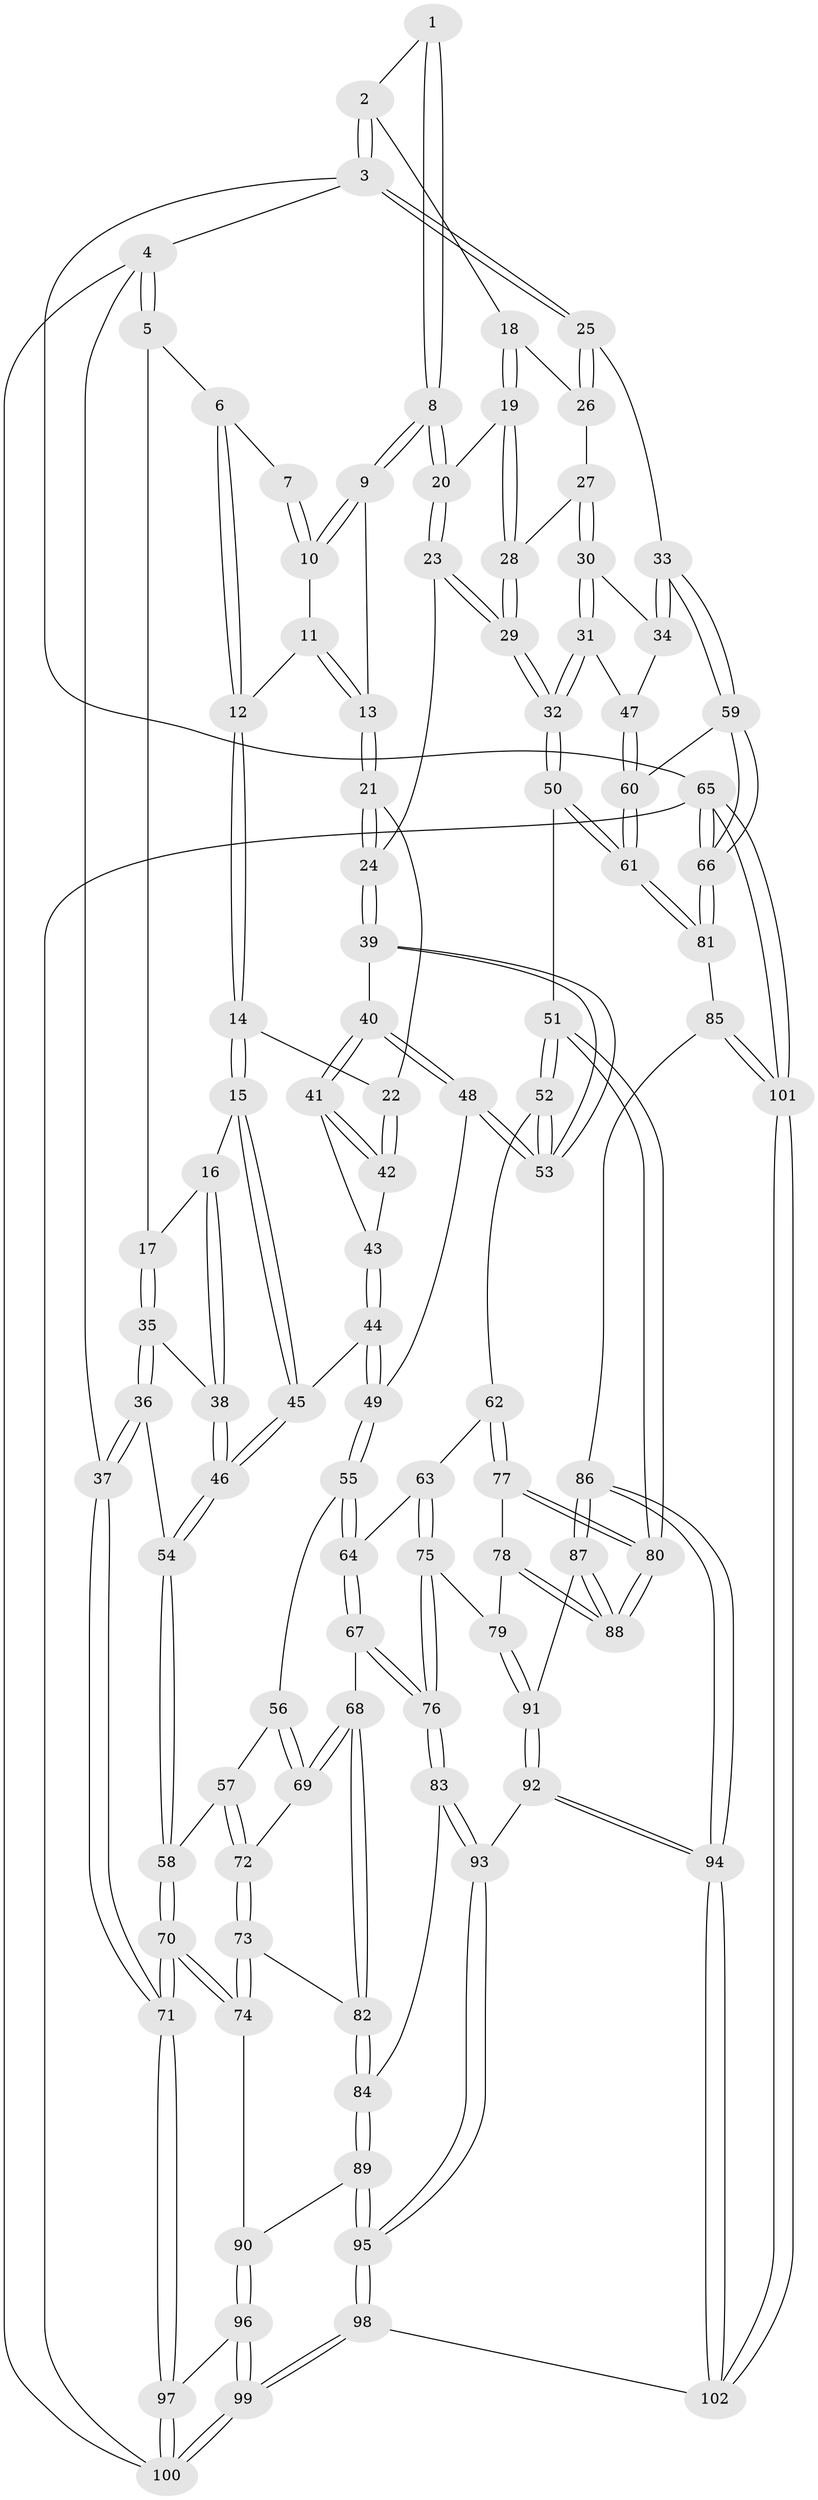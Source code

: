 // Generated by graph-tools (version 1.1) at 2025/27/03/09/25 03:27:03]
// undirected, 102 vertices, 252 edges
graph export_dot {
graph [start="1"]
  node [color=gray90,style=filled];
  1 [pos="+0.5714928613709315+0"];
  2 [pos="+1+0"];
  3 [pos="+1+0"];
  4 [pos="+0+0"];
  5 [pos="+0.0711727885268257+0"];
  6 [pos="+0.3453405702255825+0"];
  7 [pos="+0.49362636849412594+0"];
  8 [pos="+0.6845593749875557+0.18407425533655436"];
  9 [pos="+0.5439348240076782+0.14083526944522426"];
  10 [pos="+0.4989118747074606+0"];
  11 [pos="+0.45125434039411505+0.12962127151498692"];
  12 [pos="+0.3643981244559103+0.14121445176018027"];
  13 [pos="+0.49591032887595676+0.17555420131755609"];
  14 [pos="+0.32522251351193854+0.24062517293351812"];
  15 [pos="+0.2964240498330481+0.25104605180830214"];
  16 [pos="+0.16394528953789678+0.1995668186436592"];
  17 [pos="+0.1629013334035643+0.19881627668287105"];
  18 [pos="+0.7414752845304583+0.17807324335459437"];
  19 [pos="+0.7385912564830093+0.18202093679329043"];
  20 [pos="+0.6936986890918719+0.19370262920939"];
  21 [pos="+0.4707347857500847+0.24760280746262134"];
  22 [pos="+0.39362972783167477+0.2579714639291845"];
  23 [pos="+0.6324237621114597+0.32445870195974885"];
  24 [pos="+0.6036487516209968+0.3359691315278188"];
  25 [pos="+1+0"];
  26 [pos="+0.9518039207519727+0.13773617107257444"];
  27 [pos="+0.8663874785827157+0.26319237719413435"];
  28 [pos="+0.855471767132025+0.25912156745964376"];
  29 [pos="+0.7265804498447601+0.39759164022933174"];
  30 [pos="+0.866473507476109+0.26329755548261335"];
  31 [pos="+0.8015691328905777+0.47269783023377043"];
  32 [pos="+0.7935149038721024+0.4764621623179835"];
  33 [pos="+1+0.3563690619282346"];
  34 [pos="+0.9806712080124604+0.3317473345897357"];
  35 [pos="+0.004031276826185374+0.2954962559373181"];
  36 [pos="+0+0.3700741671971205"];
  37 [pos="+0+0.37013974560279983"];
  38 [pos="+0.15774517228223023+0.41887643174020905"];
  39 [pos="+0.5659894852615281+0.391430700767555"];
  40 [pos="+0.47900512955691266+0.4047471520781001"];
  41 [pos="+0.47845543424838055+0.40433181423176634"];
  42 [pos="+0.42204584381979965+0.34416724769728796"];
  43 [pos="+0.38503903913482174+0.3894472282408907"];
  44 [pos="+0.33018044902414784+0.4163412401742052"];
  45 [pos="+0.2931805958595171+0.36340950550880324"];
  46 [pos="+0.1660499929675685+0.4425175069297331"];
  47 [pos="+0.8015776992789082+0.4726961484638854"];
  48 [pos="+0.3943991569676615+0.49282435289500115"];
  49 [pos="+0.35614206629854994+0.501733307980281"];
  50 [pos="+0.7454929414264817+0.6233626249633052"];
  51 [pos="+0.7299294505511662+0.6268188011987463"];
  52 [pos="+0.5740423126499227+0.568491474548143"];
  53 [pos="+0.5712768735515393+0.5624181518675654"];
  54 [pos="+0.16424948670407918+0.44818167657932206"];
  55 [pos="+0.33624540077219167+0.534305881431065"];
  56 [pos="+0.3260657730025021+0.5412612660186111"];
  57 [pos="+0.19543216354981058+0.5508077098773846"];
  58 [pos="+0.17119463538017682+0.5412393541616612"];
  59 [pos="+1+0.48075169946323143"];
  60 [pos="+1+0.5081287449315216"];
  61 [pos="+0.8220919036631413+0.6788052537536171"];
  62 [pos="+0.5433895374875216+0.5975749009134813"];
  63 [pos="+0.4758703840053179+0.6293451011933062"];
  64 [pos="+0.44068838528106236+0.6217232129286617"];
  65 [pos="+1+1"];
  66 [pos="+1+0.9393791060933951"];
  67 [pos="+0.34304274089109194+0.7132061591908176"];
  68 [pos="+0.3368244177150303+0.7109426681234687"];
  69 [pos="+0.3308044246718116+0.6858832353423621"];
  70 [pos="+0+0.6726553624598939"];
  71 [pos="+0+0.6756429407402901"];
  72 [pos="+0.21645481771178898+0.6293906059118904"];
  73 [pos="+0.2163269973273784+0.7342553629589736"];
  74 [pos="+0.12027191855978477+0.7645485029049057"];
  75 [pos="+0.45042558093032725+0.7488415108307227"];
  76 [pos="+0.39958777589344596+0.7567059756920476"];
  77 [pos="+0.5375218653255491+0.7139378652452855"];
  78 [pos="+0.4919990854471702+0.7578594439231694"];
  79 [pos="+0.4828259627424675+0.7635198753558602"];
  80 [pos="+0.6518129709541921+0.7457408212236036"];
  81 [pos="+0.9242470173608562+0.7988054390160881"];
  82 [pos="+0.2651319288240302+0.7474998653935088"];
  83 [pos="+0.3780996248840722+0.8473036317365058"];
  84 [pos="+0.2766133273483285+0.8314104700630245"];
  85 [pos="+0.782167540252138+0.8736279052401642"];
  86 [pos="+0.6736329808710032+0.8775008331962938"];
  87 [pos="+0.6420488613998373+0.790847285549966"];
  88 [pos="+0.6463514321565463+0.7629062676803215"];
  89 [pos="+0.24949754728176113+0.871943782768964"];
  90 [pos="+0.1588565861372498+0.8582466740610949"];
  91 [pos="+0.5155459062762747+0.8312585479490485"];
  92 [pos="+0.5075938640531618+0.871369890250957"];
  93 [pos="+0.40793230955283355+0.9255174685347538"];
  94 [pos="+0.6224529838215922+0.9591298616636565"];
  95 [pos="+0.3401532945120372+1"];
  96 [pos="+0.13827269884426371+0.9083825169048927"];
  97 [pos="+0+0.9720466121494926"];
  98 [pos="+0.3342490923707019+1"];
  99 [pos="+0.25618794583091126+1"];
  100 [pos="+0+1"];
  101 [pos="+0.7403767684720475+1"];
  102 [pos="+0.6194911709857542+1"];
  1 -- 2;
  1 -- 8;
  1 -- 8;
  2 -- 3;
  2 -- 3;
  2 -- 18;
  3 -- 4;
  3 -- 25;
  3 -- 25;
  3 -- 65;
  4 -- 5;
  4 -- 5;
  4 -- 37;
  4 -- 100;
  5 -- 6;
  5 -- 17;
  6 -- 7;
  6 -- 12;
  6 -- 12;
  7 -- 10;
  7 -- 10;
  8 -- 9;
  8 -- 9;
  8 -- 20;
  8 -- 20;
  9 -- 10;
  9 -- 10;
  9 -- 13;
  10 -- 11;
  11 -- 12;
  11 -- 13;
  11 -- 13;
  12 -- 14;
  12 -- 14;
  13 -- 21;
  13 -- 21;
  14 -- 15;
  14 -- 15;
  14 -- 22;
  15 -- 16;
  15 -- 45;
  15 -- 45;
  16 -- 17;
  16 -- 38;
  16 -- 38;
  17 -- 35;
  17 -- 35;
  18 -- 19;
  18 -- 19;
  18 -- 26;
  19 -- 20;
  19 -- 28;
  19 -- 28;
  20 -- 23;
  20 -- 23;
  21 -- 22;
  21 -- 24;
  21 -- 24;
  22 -- 42;
  22 -- 42;
  23 -- 24;
  23 -- 29;
  23 -- 29;
  24 -- 39;
  24 -- 39;
  25 -- 26;
  25 -- 26;
  25 -- 33;
  26 -- 27;
  27 -- 28;
  27 -- 30;
  27 -- 30;
  28 -- 29;
  28 -- 29;
  29 -- 32;
  29 -- 32;
  30 -- 31;
  30 -- 31;
  30 -- 34;
  31 -- 32;
  31 -- 32;
  31 -- 47;
  32 -- 50;
  32 -- 50;
  33 -- 34;
  33 -- 34;
  33 -- 59;
  33 -- 59;
  34 -- 47;
  35 -- 36;
  35 -- 36;
  35 -- 38;
  36 -- 37;
  36 -- 37;
  36 -- 54;
  37 -- 71;
  37 -- 71;
  38 -- 46;
  38 -- 46;
  39 -- 40;
  39 -- 53;
  39 -- 53;
  40 -- 41;
  40 -- 41;
  40 -- 48;
  40 -- 48;
  41 -- 42;
  41 -- 42;
  41 -- 43;
  42 -- 43;
  43 -- 44;
  43 -- 44;
  44 -- 45;
  44 -- 49;
  44 -- 49;
  45 -- 46;
  45 -- 46;
  46 -- 54;
  46 -- 54;
  47 -- 60;
  47 -- 60;
  48 -- 49;
  48 -- 53;
  48 -- 53;
  49 -- 55;
  49 -- 55;
  50 -- 51;
  50 -- 61;
  50 -- 61;
  51 -- 52;
  51 -- 52;
  51 -- 80;
  51 -- 80;
  52 -- 53;
  52 -- 53;
  52 -- 62;
  54 -- 58;
  54 -- 58;
  55 -- 56;
  55 -- 64;
  55 -- 64;
  56 -- 57;
  56 -- 69;
  56 -- 69;
  57 -- 58;
  57 -- 72;
  57 -- 72;
  58 -- 70;
  58 -- 70;
  59 -- 60;
  59 -- 66;
  59 -- 66;
  60 -- 61;
  60 -- 61;
  61 -- 81;
  61 -- 81;
  62 -- 63;
  62 -- 77;
  62 -- 77;
  63 -- 64;
  63 -- 75;
  63 -- 75;
  64 -- 67;
  64 -- 67;
  65 -- 66;
  65 -- 66;
  65 -- 101;
  65 -- 101;
  65 -- 100;
  66 -- 81;
  66 -- 81;
  67 -- 68;
  67 -- 76;
  67 -- 76;
  68 -- 69;
  68 -- 69;
  68 -- 82;
  68 -- 82;
  69 -- 72;
  70 -- 71;
  70 -- 71;
  70 -- 74;
  70 -- 74;
  71 -- 97;
  71 -- 97;
  72 -- 73;
  72 -- 73;
  73 -- 74;
  73 -- 74;
  73 -- 82;
  74 -- 90;
  75 -- 76;
  75 -- 76;
  75 -- 79;
  76 -- 83;
  76 -- 83;
  77 -- 78;
  77 -- 80;
  77 -- 80;
  78 -- 79;
  78 -- 88;
  78 -- 88;
  79 -- 91;
  79 -- 91;
  80 -- 88;
  80 -- 88;
  81 -- 85;
  82 -- 84;
  82 -- 84;
  83 -- 84;
  83 -- 93;
  83 -- 93;
  84 -- 89;
  84 -- 89;
  85 -- 86;
  85 -- 101;
  85 -- 101;
  86 -- 87;
  86 -- 87;
  86 -- 94;
  86 -- 94;
  87 -- 88;
  87 -- 88;
  87 -- 91;
  89 -- 90;
  89 -- 95;
  89 -- 95;
  90 -- 96;
  90 -- 96;
  91 -- 92;
  91 -- 92;
  92 -- 93;
  92 -- 94;
  92 -- 94;
  93 -- 95;
  93 -- 95;
  94 -- 102;
  94 -- 102;
  95 -- 98;
  95 -- 98;
  96 -- 97;
  96 -- 99;
  96 -- 99;
  97 -- 100;
  97 -- 100;
  98 -- 99;
  98 -- 99;
  98 -- 102;
  99 -- 100;
  99 -- 100;
  101 -- 102;
  101 -- 102;
}

